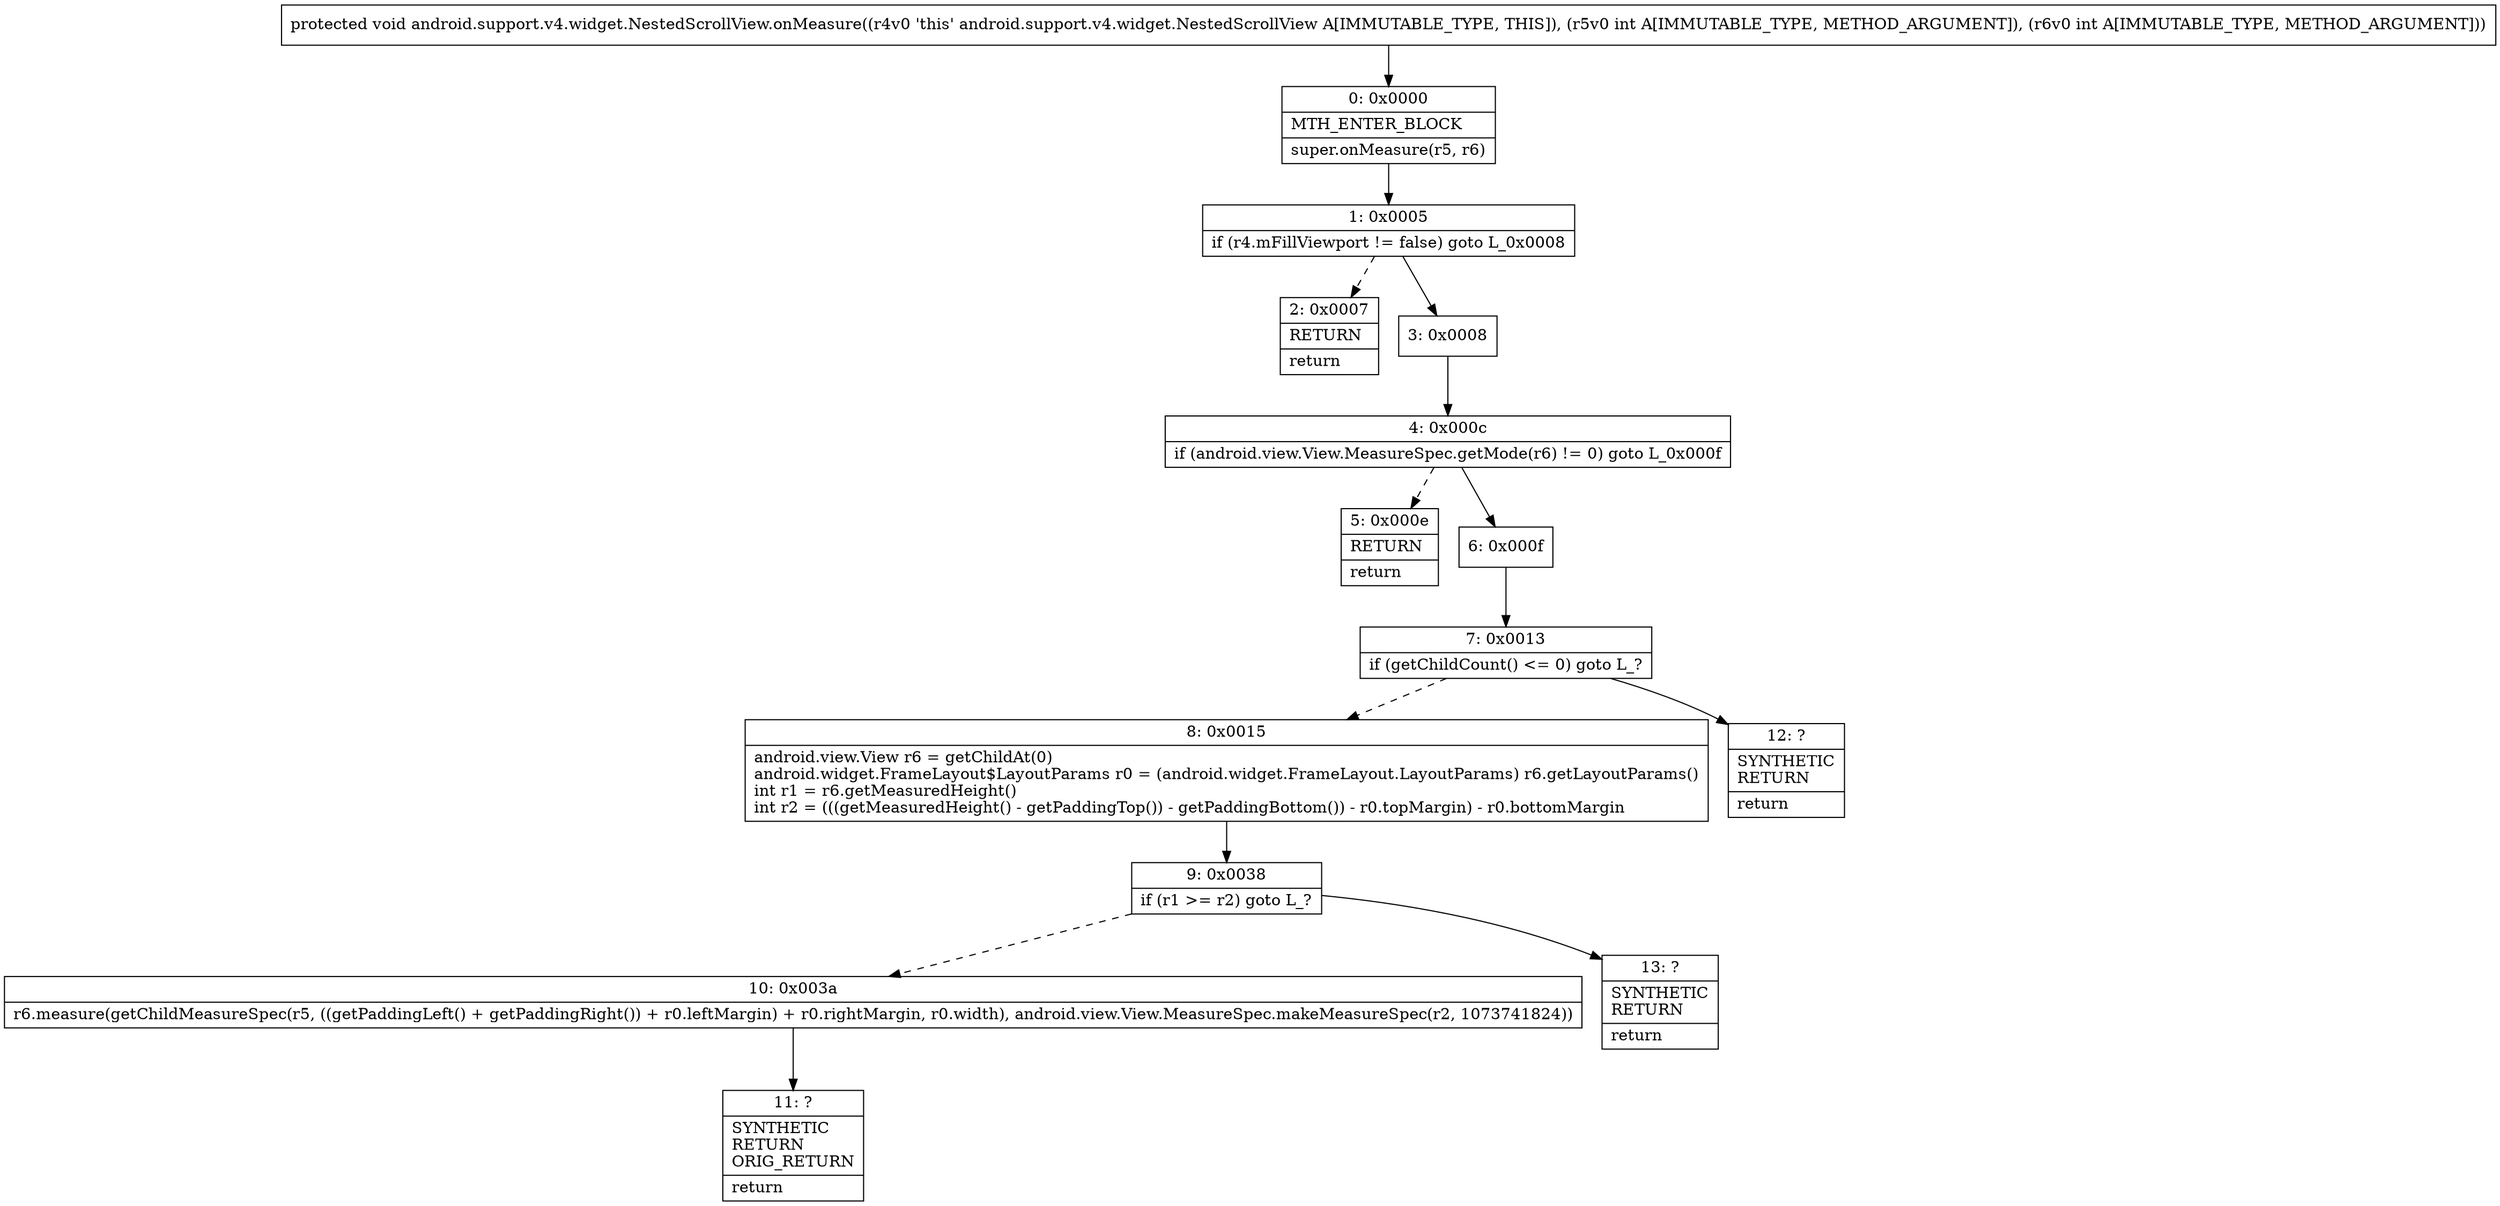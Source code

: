 digraph "CFG forandroid.support.v4.widget.NestedScrollView.onMeasure(II)V" {
Node_0 [shape=record,label="{0\:\ 0x0000|MTH_ENTER_BLOCK\l|super.onMeasure(r5, r6)\l}"];
Node_1 [shape=record,label="{1\:\ 0x0005|if (r4.mFillViewport != false) goto L_0x0008\l}"];
Node_2 [shape=record,label="{2\:\ 0x0007|RETURN\l|return\l}"];
Node_3 [shape=record,label="{3\:\ 0x0008}"];
Node_4 [shape=record,label="{4\:\ 0x000c|if (android.view.View.MeasureSpec.getMode(r6) != 0) goto L_0x000f\l}"];
Node_5 [shape=record,label="{5\:\ 0x000e|RETURN\l|return\l}"];
Node_6 [shape=record,label="{6\:\ 0x000f}"];
Node_7 [shape=record,label="{7\:\ 0x0013|if (getChildCount() \<= 0) goto L_?\l}"];
Node_8 [shape=record,label="{8\:\ 0x0015|android.view.View r6 = getChildAt(0)\landroid.widget.FrameLayout$LayoutParams r0 = (android.widget.FrameLayout.LayoutParams) r6.getLayoutParams()\lint r1 = r6.getMeasuredHeight()\lint r2 = (((getMeasuredHeight() \- getPaddingTop()) \- getPaddingBottom()) \- r0.topMargin) \- r0.bottomMargin\l}"];
Node_9 [shape=record,label="{9\:\ 0x0038|if (r1 \>= r2) goto L_?\l}"];
Node_10 [shape=record,label="{10\:\ 0x003a|r6.measure(getChildMeasureSpec(r5, ((getPaddingLeft() + getPaddingRight()) + r0.leftMargin) + r0.rightMargin, r0.width), android.view.View.MeasureSpec.makeMeasureSpec(r2, 1073741824))\l}"];
Node_11 [shape=record,label="{11\:\ ?|SYNTHETIC\lRETURN\lORIG_RETURN\l|return\l}"];
Node_12 [shape=record,label="{12\:\ ?|SYNTHETIC\lRETURN\l|return\l}"];
Node_13 [shape=record,label="{13\:\ ?|SYNTHETIC\lRETURN\l|return\l}"];
MethodNode[shape=record,label="{protected void android.support.v4.widget.NestedScrollView.onMeasure((r4v0 'this' android.support.v4.widget.NestedScrollView A[IMMUTABLE_TYPE, THIS]), (r5v0 int A[IMMUTABLE_TYPE, METHOD_ARGUMENT]), (r6v0 int A[IMMUTABLE_TYPE, METHOD_ARGUMENT])) }"];
MethodNode -> Node_0;
Node_0 -> Node_1;
Node_1 -> Node_2[style=dashed];
Node_1 -> Node_3;
Node_3 -> Node_4;
Node_4 -> Node_5[style=dashed];
Node_4 -> Node_6;
Node_6 -> Node_7;
Node_7 -> Node_8[style=dashed];
Node_7 -> Node_12;
Node_8 -> Node_9;
Node_9 -> Node_10[style=dashed];
Node_9 -> Node_13;
Node_10 -> Node_11;
}

